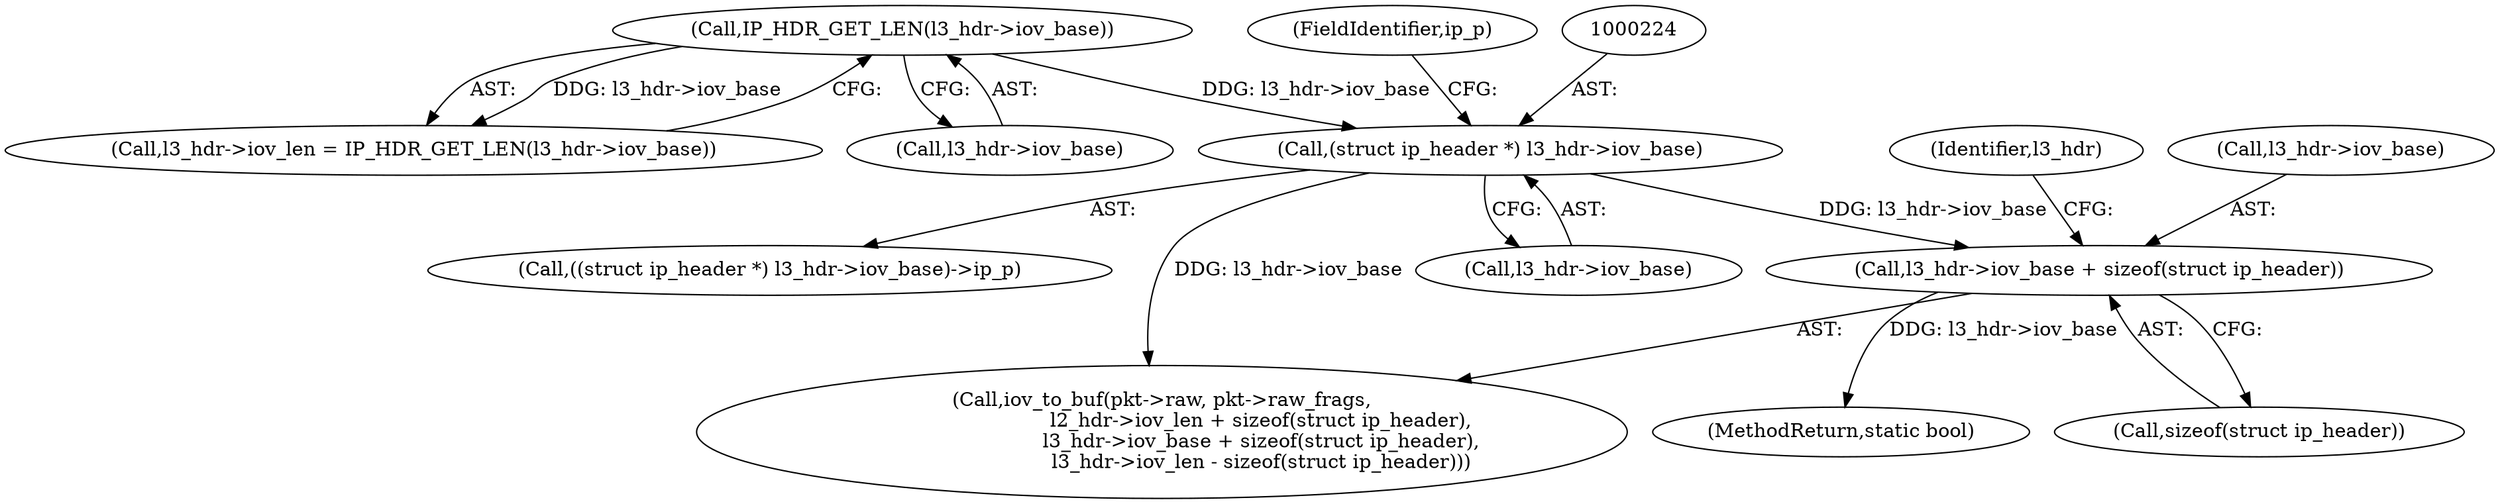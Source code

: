 digraph "0_qemu_a7278b36fcab9af469563bd7b9dadebe2ae25e48_0@API" {
"1000244" [label="(Call,l3_hdr->iov_base + sizeof(struct ip_header))"];
"1000223" [label="(Call,(struct ip_header *) l3_hdr->iov_base)"];
"1000214" [label="(Call,IP_HDR_GET_LEN(l3_hdr->iov_base))"];
"1000248" [label="(Call,sizeof(struct ip_header))"];
"1000252" [label="(Identifier,l3_hdr)"];
"1000214" [label="(Call,IP_HDR_GET_LEN(l3_hdr->iov_base))"];
"1000225" [label="(Call,l3_hdr->iov_base)"];
"1000228" [label="(FieldIdentifier,ip_p)"];
"1000244" [label="(Call,l3_hdr->iov_base + sizeof(struct ip_header))"];
"1000215" [label="(Call,l3_hdr->iov_base)"];
"1000350" [label="(MethodReturn,static bool)"];
"1000223" [label="(Call,(struct ip_header *) l3_hdr->iov_base)"];
"1000210" [label="(Call,l3_hdr->iov_len = IP_HDR_GET_LEN(l3_hdr->iov_base))"];
"1000222" [label="(Call,((struct ip_header *) l3_hdr->iov_base)->ip_p)"];
"1000231" [label="(Call,iov_to_buf(pkt->raw, pkt->raw_frags,\n                                l2_hdr->iov_len + sizeof(struct ip_header),\n                                l3_hdr->iov_base + sizeof(struct ip_header),\n                                l3_hdr->iov_len - sizeof(struct ip_header)))"];
"1000245" [label="(Call,l3_hdr->iov_base)"];
"1000244" -> "1000231"  [label="AST: "];
"1000244" -> "1000248"  [label="CFG: "];
"1000245" -> "1000244"  [label="AST: "];
"1000248" -> "1000244"  [label="AST: "];
"1000252" -> "1000244"  [label="CFG: "];
"1000244" -> "1000350"  [label="DDG: l3_hdr->iov_base"];
"1000223" -> "1000244"  [label="DDG: l3_hdr->iov_base"];
"1000223" -> "1000222"  [label="AST: "];
"1000223" -> "1000225"  [label="CFG: "];
"1000224" -> "1000223"  [label="AST: "];
"1000225" -> "1000223"  [label="AST: "];
"1000228" -> "1000223"  [label="CFG: "];
"1000214" -> "1000223"  [label="DDG: l3_hdr->iov_base"];
"1000223" -> "1000231"  [label="DDG: l3_hdr->iov_base"];
"1000214" -> "1000210"  [label="AST: "];
"1000214" -> "1000215"  [label="CFG: "];
"1000215" -> "1000214"  [label="AST: "];
"1000210" -> "1000214"  [label="CFG: "];
"1000214" -> "1000210"  [label="DDG: l3_hdr->iov_base"];
}
